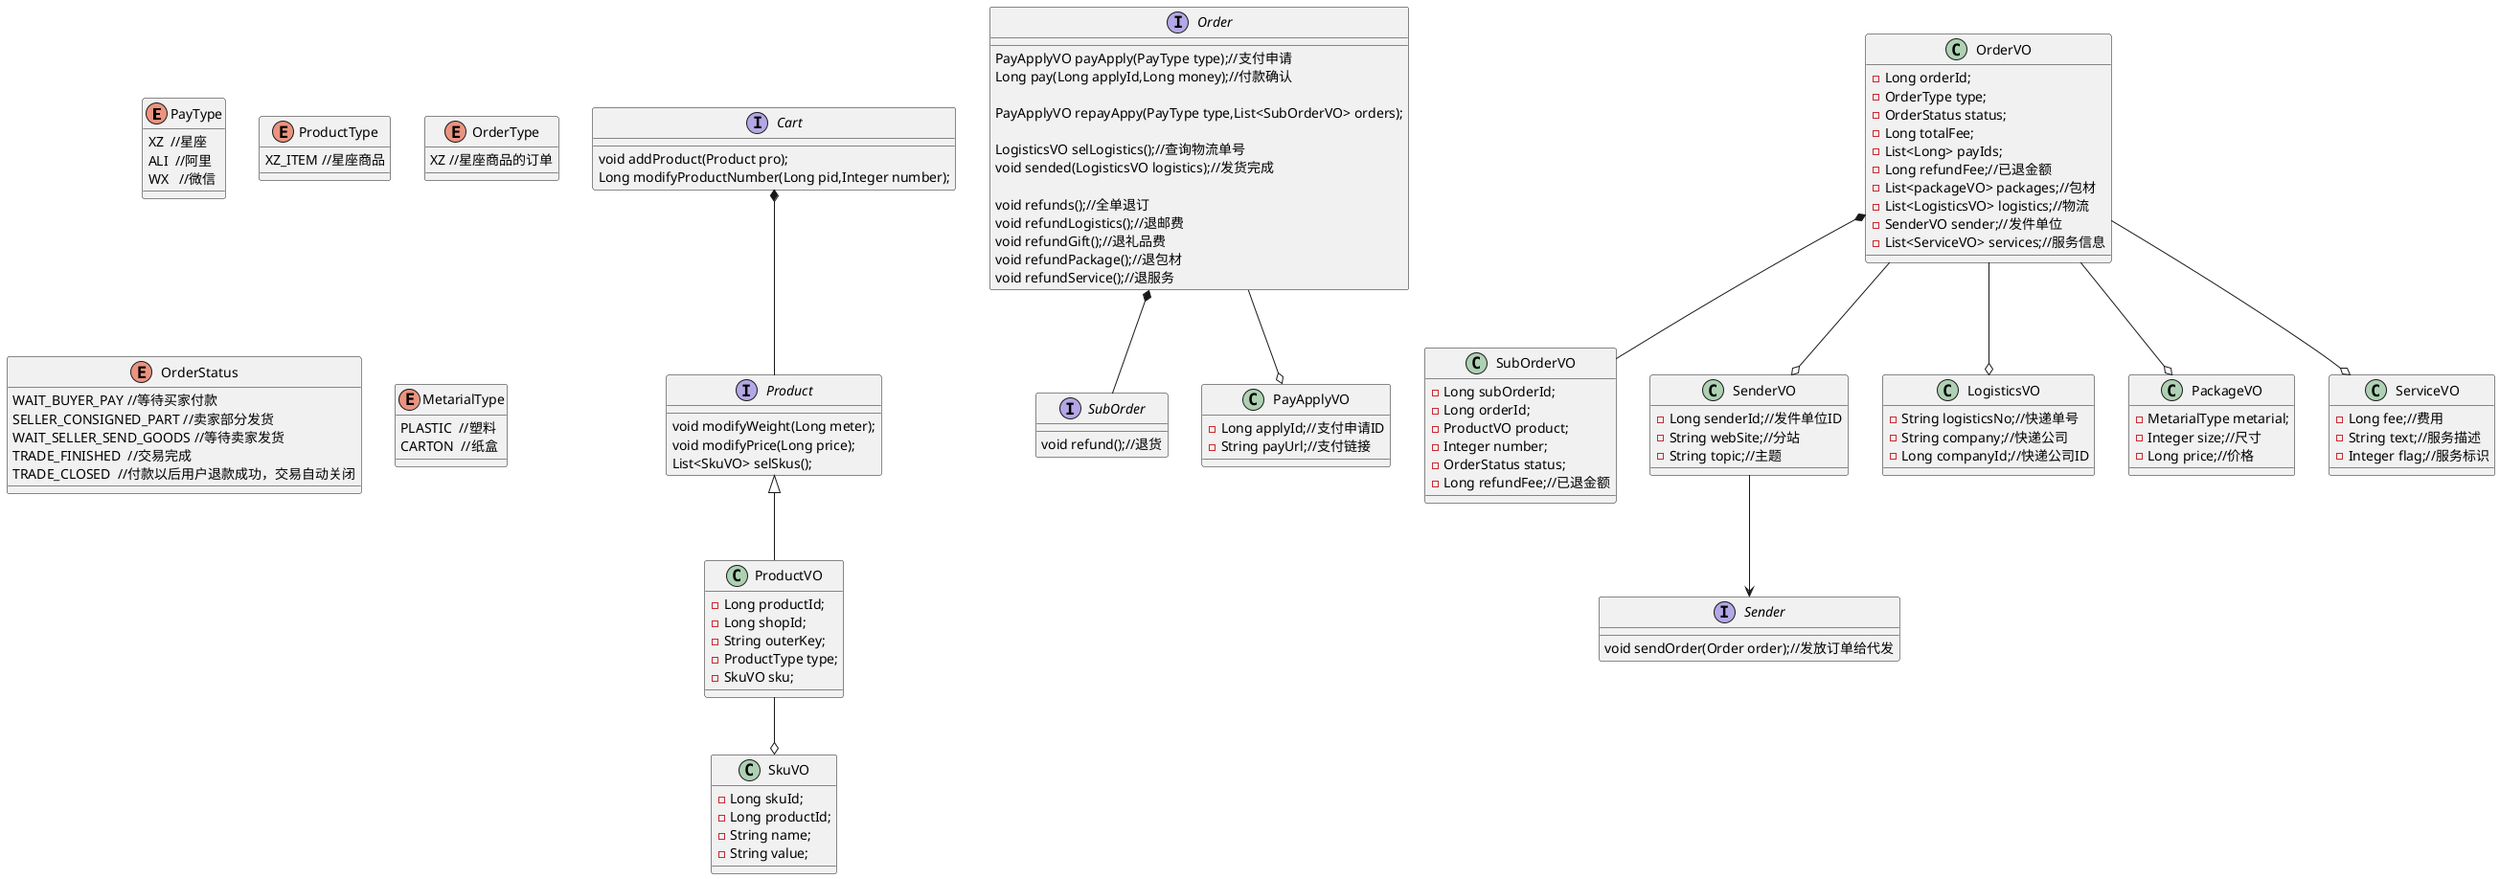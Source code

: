 @startuml
enum PayType{
XZ  //星座
ALI  //阿里
WX   //微信
}
interface Cart{
void addProduct(Product pro);
Long modifyProductNumber(Long pid,Integer number);
}
interface Order{
PayApplyVO payApply(PayType type);//支付申请
Long pay(Long applyId,Long money);//付款确认

PayApplyVO repayAppy(PayType type,List<SubOrderVO> orders);

LogisticsVO selLogistics();//查询物流单号
void sended(LogisticsVO logistics);//发货完成

void refunds();//全单退订
void refundLogistics();//退邮费
void refundGift();//退礼品费
void refundPackage();//退包材
void refundService();//退服务
}
interface SubOrder{
void refund();//退货

}
interface Product{
void modifyWeight(Long meter);
void modifyPrice(Long price);
List<SkuVO> selSkus();
}
interface Sender{
void sendOrder(Order order);//发放订单给代发
}

class OrderVO{
-Long orderId;
-OrderType type;
-OrderStatus status;
-Long totalFee;
-List<Long> payIds;
-Long refundFee;//已退金额
-List<packageVO> packages;//包材
-List<LogisticsVO> logistics;//物流
-SenderVO sender;//发件单位
-List<ServiceVO> services;//服务信息
}

class SubOrderVO{
-Long subOrderId;
-Long orderId;
-ProductVO product;
-Integer number;
-OrderStatus status;
-Long refundFee;//已退金额
}

enum ProductType{
XZ_ITEM //星座商品

}

enum OrderType{
XZ //星座商品的订单

}

enum OrderStatus{
WAIT_BUYER_PAY //等待买家付款
SELLER_CONSIGNED_PART //卖家部分发货
WAIT_SELLER_SEND_GOODS //等待卖家发货
TRADE_FINISHED  //交易完成
TRADE_CLOSED  //付款以后用户退款成功，交易自动关闭

}

enum MetarialType{
PLASTIC  //塑料
CARTON  //纸盒
}


class ProductVO{
-Long productId;
-Long shopId;
-String outerKey;
-ProductType type;
-SkuVO sku;
}

class SkuVO{
-Long skuId;
-Long productId;
-String name;
-String value;
}

class PayApplyVO{
-Long applyId;//支付申请ID
-String payUrl;//支付链接
}

class SenderVO{
-Long senderId;//发件单位ID
-String webSite;//分站
-String topic;//主题
}

class LogisticsVO{
-String logisticsNo;//快递单号
-String company;//快递公司
-Long companyId;//快递公司ID
}

class PackageVO{
-MetarialType metarial;
-Integer size;//尺寸
-Long price;//价格
}

class ServiceVO{
-Long fee;//费用
-String text;//服务描述
-Integer flag;//服务标识
}

Cart *-- Product
Product <|-- ProductVO
ProductVO --o SkuVO

Order *-- SubOrder
OrderVO *-- SubOrderVO
OrderVO --o ServiceVO

OrderVO --o SenderVO
OrderVO --o PackageVO
OrderVO --o LogisticsVO

Order --o PayApplyVO

SenderVO --> Sender


@enduml